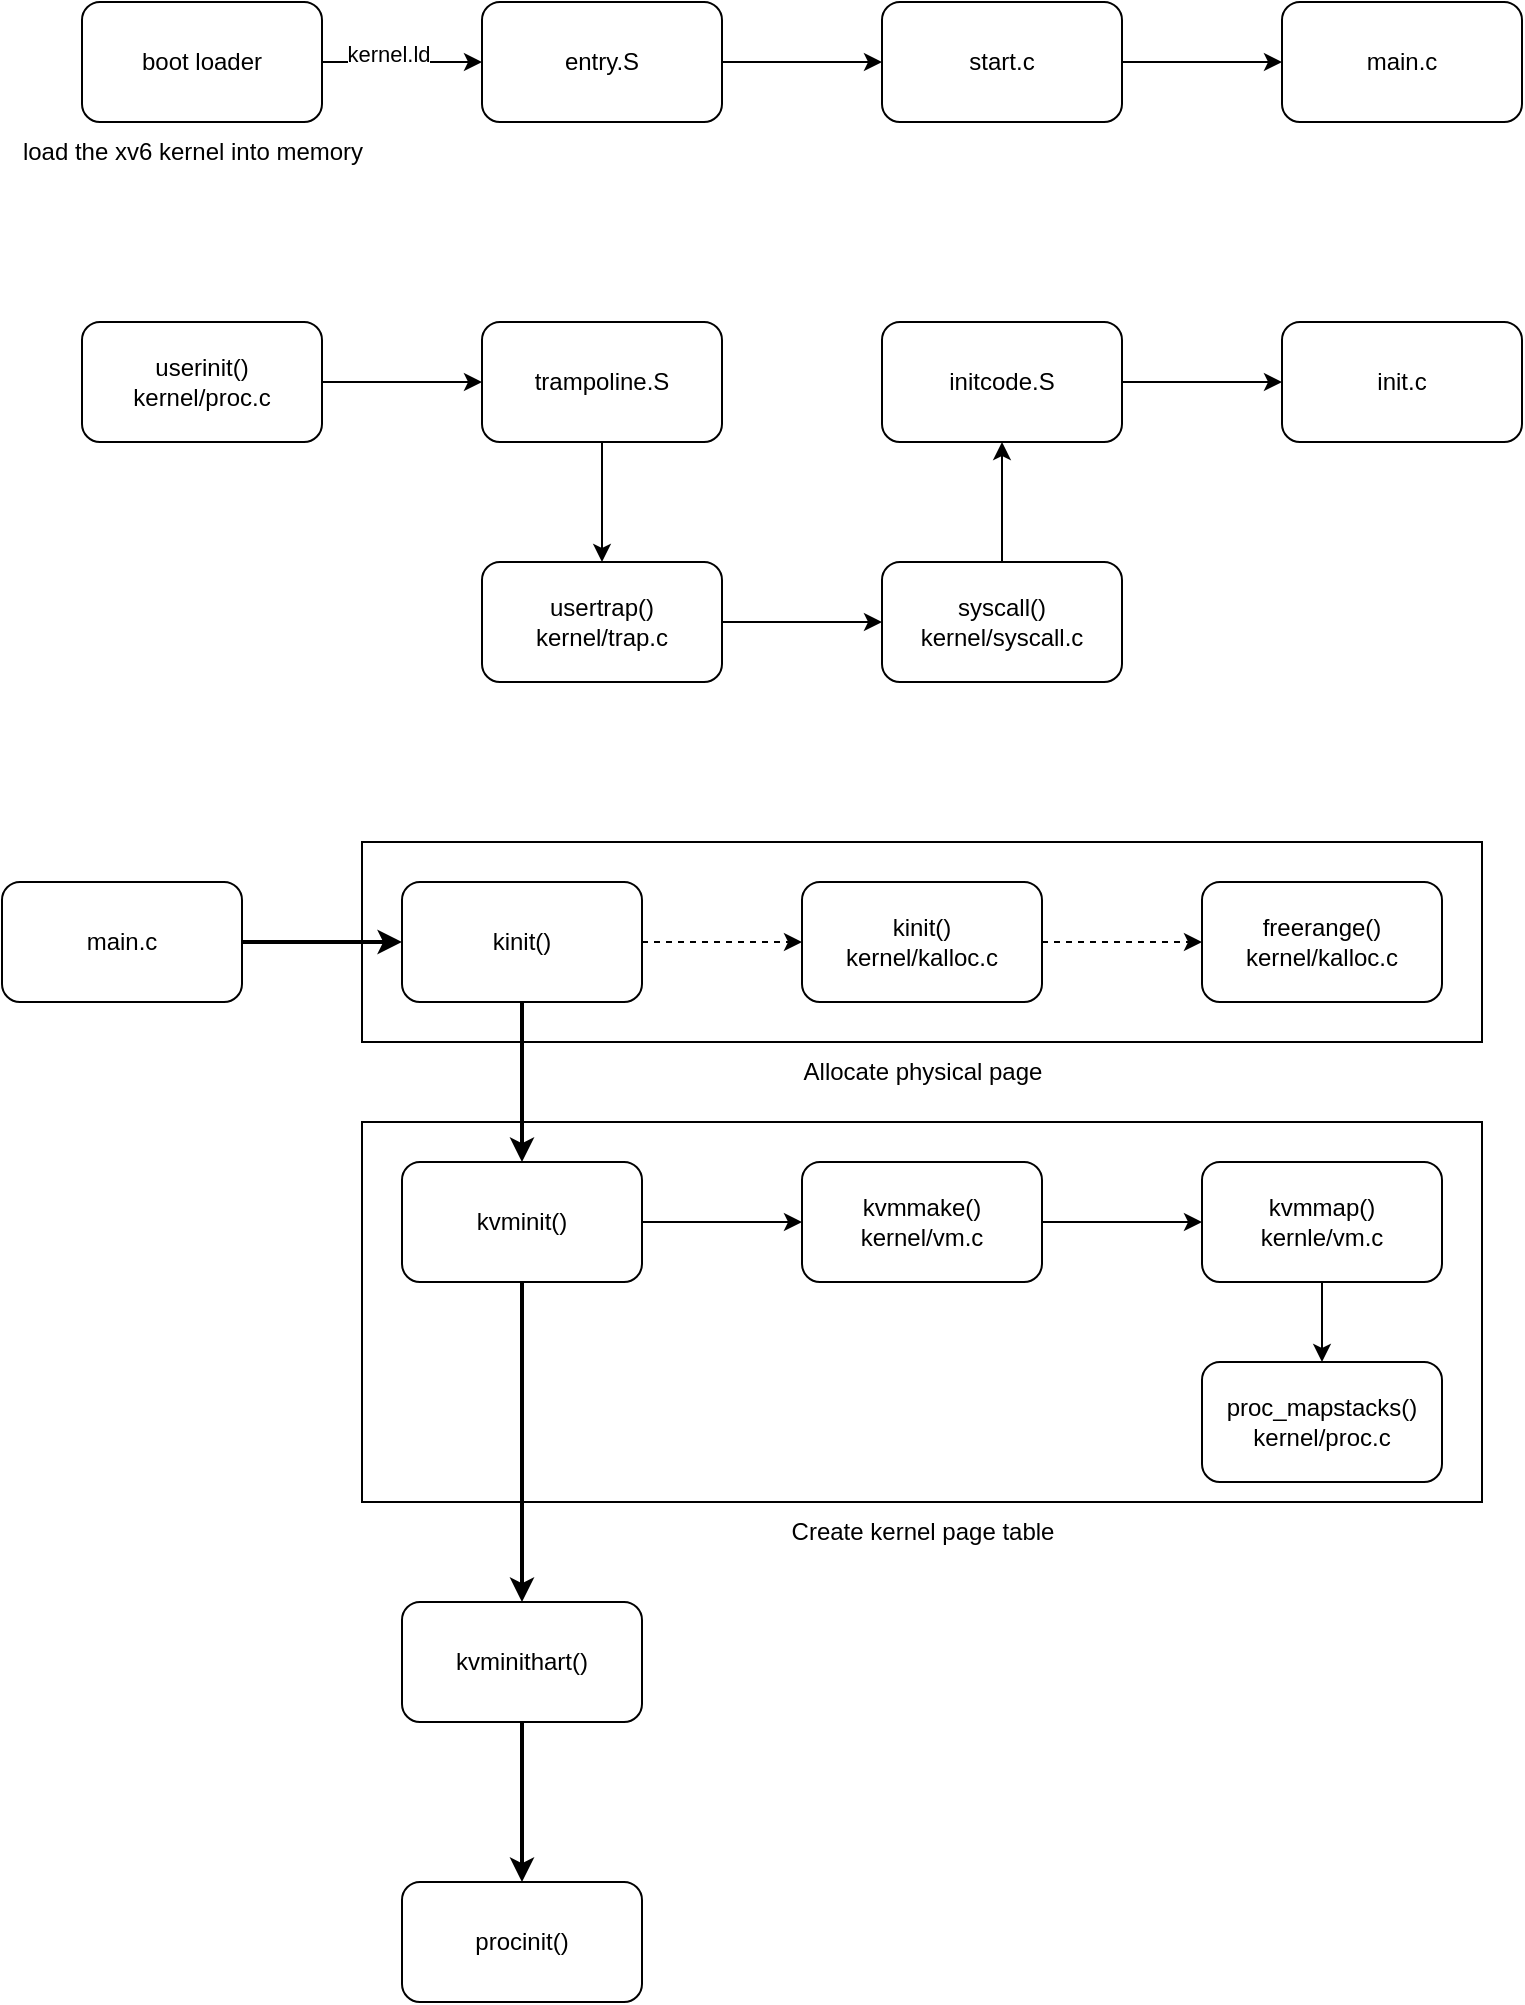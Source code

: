 <mxfile version="22.1.17" type="github">
  <diagram name="第 1 页" id="H3iK7mH5yCvFYJRqQ1OO">
    <mxGraphModel dx="929" dy="609" grid="1" gridSize="10" guides="1" tooltips="1" connect="1" arrows="1" fold="1" page="1" pageScale="1" pageWidth="827" pageHeight="1169" math="0" shadow="0">
      <root>
        <mxCell id="0" />
        <mxCell id="1" parent="0" />
        <mxCell id="aMMNmagPH8piCRl28nUM-23" value="" style="rounded=0;whiteSpace=wrap;html=1;" vertex="1" parent="1">
          <mxGeometry x="220" y="720" width="560" height="190" as="geometry" />
        </mxCell>
        <mxCell id="aMMNmagPH8piCRl28nUM-14" value="" style="rounded=0;whiteSpace=wrap;html=1;" vertex="1" parent="1">
          <mxGeometry x="220" y="580" width="560" height="100" as="geometry" />
        </mxCell>
        <mxCell id="72-1KpBpTqp4JV26HE0D-3" value="" style="edgeStyle=orthogonalEdgeStyle;rounded=0;orthogonalLoop=1;jettySize=auto;html=1;" parent="1" source="72-1KpBpTqp4JV26HE0D-1" target="72-1KpBpTqp4JV26HE0D-2" edge="1">
          <mxGeometry relative="1" as="geometry" />
        </mxCell>
        <mxCell id="72-1KpBpTqp4JV26HE0D-9" value="kernel.ld" style="edgeLabel;html=1;align=center;verticalAlign=middle;resizable=0;points=[];" parent="72-1KpBpTqp4JV26HE0D-3" vertex="1" connectable="0">
          <mxGeometry x="-0.275" y="4" relative="1" as="geometry">
            <mxPoint x="4" as="offset" />
          </mxGeometry>
        </mxCell>
        <mxCell id="72-1KpBpTqp4JV26HE0D-1" value="boot loader" style="rounded=1;whiteSpace=wrap;html=1;" parent="1" vertex="1">
          <mxGeometry x="80" y="160" width="120" height="60" as="geometry" />
        </mxCell>
        <mxCell id="72-1KpBpTqp4JV26HE0D-5" value="" style="edgeStyle=orthogonalEdgeStyle;rounded=0;orthogonalLoop=1;jettySize=auto;html=1;" parent="1" source="72-1KpBpTqp4JV26HE0D-2" target="72-1KpBpTqp4JV26HE0D-4" edge="1">
          <mxGeometry relative="1" as="geometry" />
        </mxCell>
        <mxCell id="72-1KpBpTqp4JV26HE0D-2" value="entry.S" style="rounded=1;whiteSpace=wrap;html=1;" parent="1" vertex="1">
          <mxGeometry x="280" y="160" width="120" height="60" as="geometry" />
        </mxCell>
        <mxCell id="72-1KpBpTqp4JV26HE0D-7" value="" style="edgeStyle=orthogonalEdgeStyle;rounded=0;orthogonalLoop=1;jettySize=auto;html=1;" parent="1" source="72-1KpBpTqp4JV26HE0D-4" target="72-1KpBpTqp4JV26HE0D-6" edge="1">
          <mxGeometry relative="1" as="geometry" />
        </mxCell>
        <mxCell id="72-1KpBpTqp4JV26HE0D-4" value="start.c" style="rounded=1;whiteSpace=wrap;html=1;" parent="1" vertex="1">
          <mxGeometry x="480" y="160" width="120" height="60" as="geometry" />
        </mxCell>
        <mxCell id="72-1KpBpTqp4JV26HE0D-6" value="main.c" style="rounded=1;whiteSpace=wrap;html=1;" parent="1" vertex="1">
          <mxGeometry x="680" y="160" width="120" height="60" as="geometry" />
        </mxCell>
        <mxCell id="72-1KpBpTqp4JV26HE0D-8" value="load the xv6 kernel into memory" style="text;html=1;align=center;verticalAlign=middle;resizable=0;points=[];autosize=1;strokeColor=none;fillColor=none;" parent="1" vertex="1">
          <mxGeometry x="40" y="220" width="190" height="30" as="geometry" />
        </mxCell>
        <mxCell id="72-1KpBpTqp4JV26HE0D-16" value="" style="edgeStyle=orthogonalEdgeStyle;rounded=0;orthogonalLoop=1;jettySize=auto;html=1;" parent="1" source="72-1KpBpTqp4JV26HE0D-10" target="72-1KpBpTqp4JV26HE0D-15" edge="1">
          <mxGeometry relative="1" as="geometry" />
        </mxCell>
        <mxCell id="72-1KpBpTqp4JV26HE0D-10" value="userinit()&lt;br&gt;kernel/proc.c" style="rounded=1;whiteSpace=wrap;html=1;" parent="1" vertex="1">
          <mxGeometry x="80" y="320" width="120" height="60" as="geometry" />
        </mxCell>
        <mxCell id="72-1KpBpTqp4JV26HE0D-14" value="" style="edgeStyle=orthogonalEdgeStyle;rounded=0;orthogonalLoop=1;jettySize=auto;html=1;" parent="1" source="72-1KpBpTqp4JV26HE0D-11" target="72-1KpBpTqp4JV26HE0D-13" edge="1">
          <mxGeometry relative="1" as="geometry" />
        </mxCell>
        <mxCell id="72-1KpBpTqp4JV26HE0D-11" value="initcode.S" style="rounded=1;whiteSpace=wrap;html=1;" parent="1" vertex="1">
          <mxGeometry x="480" y="320" width="120" height="60" as="geometry" />
        </mxCell>
        <mxCell id="72-1KpBpTqp4JV26HE0D-13" value="init.c" style="rounded=1;whiteSpace=wrap;html=1;" parent="1" vertex="1">
          <mxGeometry x="680" y="320" width="120" height="60" as="geometry" />
        </mxCell>
        <mxCell id="72-1KpBpTqp4JV26HE0D-17" value="" style="edgeStyle=orthogonalEdgeStyle;rounded=0;orthogonalLoop=1;jettySize=auto;html=1;entryX=0.5;entryY=0;entryDx=0;entryDy=0;" parent="1" source="72-1KpBpTqp4JV26HE0D-15" target="72-1KpBpTqp4JV26HE0D-18" edge="1">
          <mxGeometry relative="1" as="geometry">
            <mxPoint x="340" y="450" as="targetPoint" />
          </mxGeometry>
        </mxCell>
        <mxCell id="72-1KpBpTqp4JV26HE0D-15" value="trampoline.S" style="rounded=1;whiteSpace=wrap;html=1;" parent="1" vertex="1">
          <mxGeometry x="280" y="320" width="120" height="60" as="geometry" />
        </mxCell>
        <mxCell id="72-1KpBpTqp4JV26HE0D-20" value="" style="edgeStyle=orthogonalEdgeStyle;rounded=0;orthogonalLoop=1;jettySize=auto;html=1;" parent="1" source="72-1KpBpTqp4JV26HE0D-18" target="72-1KpBpTqp4JV26HE0D-19" edge="1">
          <mxGeometry relative="1" as="geometry" />
        </mxCell>
        <mxCell id="72-1KpBpTqp4JV26HE0D-18" value="usertrap()&lt;br&gt;kernel/trap.c" style="rounded=1;whiteSpace=wrap;html=1;" parent="1" vertex="1">
          <mxGeometry x="280" y="440" width="120" height="60" as="geometry" />
        </mxCell>
        <mxCell id="72-1KpBpTqp4JV26HE0D-21" value="" style="edgeStyle=orthogonalEdgeStyle;rounded=0;orthogonalLoop=1;jettySize=auto;html=1;" parent="1" source="72-1KpBpTqp4JV26HE0D-19" target="72-1KpBpTqp4JV26HE0D-11" edge="1">
          <mxGeometry relative="1" as="geometry" />
        </mxCell>
        <mxCell id="72-1KpBpTqp4JV26HE0D-19" value="syscall()&lt;br&gt;kernel/syscall.c" style="rounded=1;whiteSpace=wrap;html=1;" parent="1" vertex="1">
          <mxGeometry x="480" y="440" width="120" height="60" as="geometry" />
        </mxCell>
        <mxCell id="aMMNmagPH8piCRl28nUM-3" value="" style="edgeStyle=orthogonalEdgeStyle;rounded=0;orthogonalLoop=1;jettySize=auto;html=1;strokeWidth=2;" edge="1" parent="1" source="aMMNmagPH8piCRl28nUM-1" target="aMMNmagPH8piCRl28nUM-2">
          <mxGeometry relative="1" as="geometry" />
        </mxCell>
        <mxCell id="aMMNmagPH8piCRl28nUM-1" value="main.c" style="rounded=1;whiteSpace=wrap;html=1;" vertex="1" parent="1">
          <mxGeometry x="40" y="600" width="120" height="60" as="geometry" />
        </mxCell>
        <mxCell id="aMMNmagPH8piCRl28nUM-5" value="" style="edgeStyle=orthogonalEdgeStyle;rounded=0;orthogonalLoop=1;jettySize=auto;html=1;strokeWidth=2;" edge="1" parent="1" source="aMMNmagPH8piCRl28nUM-2" target="aMMNmagPH8piCRl28nUM-4">
          <mxGeometry relative="1" as="geometry" />
        </mxCell>
        <mxCell id="aMMNmagPH8piCRl28nUM-11" value="" style="edgeStyle=orthogonalEdgeStyle;rounded=0;orthogonalLoop=1;jettySize=auto;html=1;dashed=1;" edge="1" parent="1" source="aMMNmagPH8piCRl28nUM-2" target="aMMNmagPH8piCRl28nUM-10">
          <mxGeometry relative="1" as="geometry" />
        </mxCell>
        <mxCell id="aMMNmagPH8piCRl28nUM-2" value="kinit()" style="rounded=1;whiteSpace=wrap;html=1;" vertex="1" parent="1">
          <mxGeometry x="240" y="600" width="120" height="60" as="geometry" />
        </mxCell>
        <mxCell id="aMMNmagPH8piCRl28nUM-7" value="" style="edgeStyle=orthogonalEdgeStyle;rounded=0;orthogonalLoop=1;jettySize=auto;html=1;strokeWidth=2;" edge="1" parent="1" source="aMMNmagPH8piCRl28nUM-4" target="aMMNmagPH8piCRl28nUM-6">
          <mxGeometry relative="1" as="geometry" />
        </mxCell>
        <mxCell id="aMMNmagPH8piCRl28nUM-17" value="" style="edgeStyle=orthogonalEdgeStyle;rounded=0;orthogonalLoop=1;jettySize=auto;html=1;" edge="1" parent="1" source="aMMNmagPH8piCRl28nUM-4" target="aMMNmagPH8piCRl28nUM-16">
          <mxGeometry relative="1" as="geometry" />
        </mxCell>
        <mxCell id="aMMNmagPH8piCRl28nUM-4" value="kvminit()" style="rounded=1;whiteSpace=wrap;html=1;" vertex="1" parent="1">
          <mxGeometry x="240" y="740" width="120" height="60" as="geometry" />
        </mxCell>
        <mxCell id="aMMNmagPH8piCRl28nUM-9" value="" style="edgeStyle=orthogonalEdgeStyle;rounded=0;orthogonalLoop=1;jettySize=auto;html=1;strokeWidth=2;" edge="1" parent="1" source="aMMNmagPH8piCRl28nUM-6" target="aMMNmagPH8piCRl28nUM-8">
          <mxGeometry relative="1" as="geometry" />
        </mxCell>
        <mxCell id="aMMNmagPH8piCRl28nUM-6" value="kvminithart()" style="rounded=1;whiteSpace=wrap;html=1;" vertex="1" parent="1">
          <mxGeometry x="240" y="960" width="120" height="60" as="geometry" />
        </mxCell>
        <mxCell id="aMMNmagPH8piCRl28nUM-8" value="procinit()" style="rounded=1;whiteSpace=wrap;html=1;" vertex="1" parent="1">
          <mxGeometry x="240" y="1100" width="120" height="60" as="geometry" />
        </mxCell>
        <mxCell id="aMMNmagPH8piCRl28nUM-13" value="" style="edgeStyle=orthogonalEdgeStyle;rounded=0;orthogonalLoop=1;jettySize=auto;html=1;dashed=1;" edge="1" parent="1" source="aMMNmagPH8piCRl28nUM-10" target="aMMNmagPH8piCRl28nUM-12">
          <mxGeometry relative="1" as="geometry" />
        </mxCell>
        <mxCell id="aMMNmagPH8piCRl28nUM-10" value="kinit()&lt;br&gt;kernel/kalloc.c" style="rounded=1;whiteSpace=wrap;html=1;" vertex="1" parent="1">
          <mxGeometry x="440" y="600" width="120" height="60" as="geometry" />
        </mxCell>
        <mxCell id="aMMNmagPH8piCRl28nUM-12" value="freerange()&lt;br&gt;kernel/kalloc.c" style="rounded=1;whiteSpace=wrap;html=1;" vertex="1" parent="1">
          <mxGeometry x="640" y="600" width="120" height="60" as="geometry" />
        </mxCell>
        <mxCell id="aMMNmagPH8piCRl28nUM-15" value="Allocate physical page" style="text;html=1;align=center;verticalAlign=middle;resizable=0;points=[];autosize=1;strokeColor=none;fillColor=none;" vertex="1" parent="1">
          <mxGeometry x="430" y="680" width="140" height="30" as="geometry" />
        </mxCell>
        <mxCell id="aMMNmagPH8piCRl28nUM-19" value="" style="edgeStyle=orthogonalEdgeStyle;rounded=0;orthogonalLoop=1;jettySize=auto;html=1;" edge="1" parent="1" source="aMMNmagPH8piCRl28nUM-16" target="aMMNmagPH8piCRl28nUM-18">
          <mxGeometry relative="1" as="geometry" />
        </mxCell>
        <mxCell id="aMMNmagPH8piCRl28nUM-16" value="kvmmake()&lt;br&gt;kernel/vm.c" style="rounded=1;whiteSpace=wrap;html=1;" vertex="1" parent="1">
          <mxGeometry x="440" y="740" width="120" height="60" as="geometry" />
        </mxCell>
        <mxCell id="aMMNmagPH8piCRl28nUM-22" value="" style="edgeStyle=orthogonalEdgeStyle;rounded=0;orthogonalLoop=1;jettySize=auto;html=1;" edge="1" parent="1" source="aMMNmagPH8piCRl28nUM-18" target="aMMNmagPH8piCRl28nUM-20">
          <mxGeometry relative="1" as="geometry" />
        </mxCell>
        <mxCell id="aMMNmagPH8piCRl28nUM-18" value="kvmmap()&lt;br&gt;kernle/vm.c" style="rounded=1;whiteSpace=wrap;html=1;" vertex="1" parent="1">
          <mxGeometry x="640" y="740" width="120" height="60" as="geometry" />
        </mxCell>
        <mxCell id="aMMNmagPH8piCRl28nUM-20" value="proc_mapstacks()&lt;br&gt;kernel/proc.c" style="rounded=1;whiteSpace=wrap;html=1;" vertex="1" parent="1">
          <mxGeometry x="640" y="840" width="120" height="60" as="geometry" />
        </mxCell>
        <mxCell id="aMMNmagPH8piCRl28nUM-24" value="Create kernel page table" style="text;html=1;align=center;verticalAlign=middle;resizable=0;points=[];autosize=1;strokeColor=none;fillColor=none;" vertex="1" parent="1">
          <mxGeometry x="425" y="910" width="150" height="30" as="geometry" />
        </mxCell>
      </root>
    </mxGraphModel>
  </diagram>
</mxfile>
